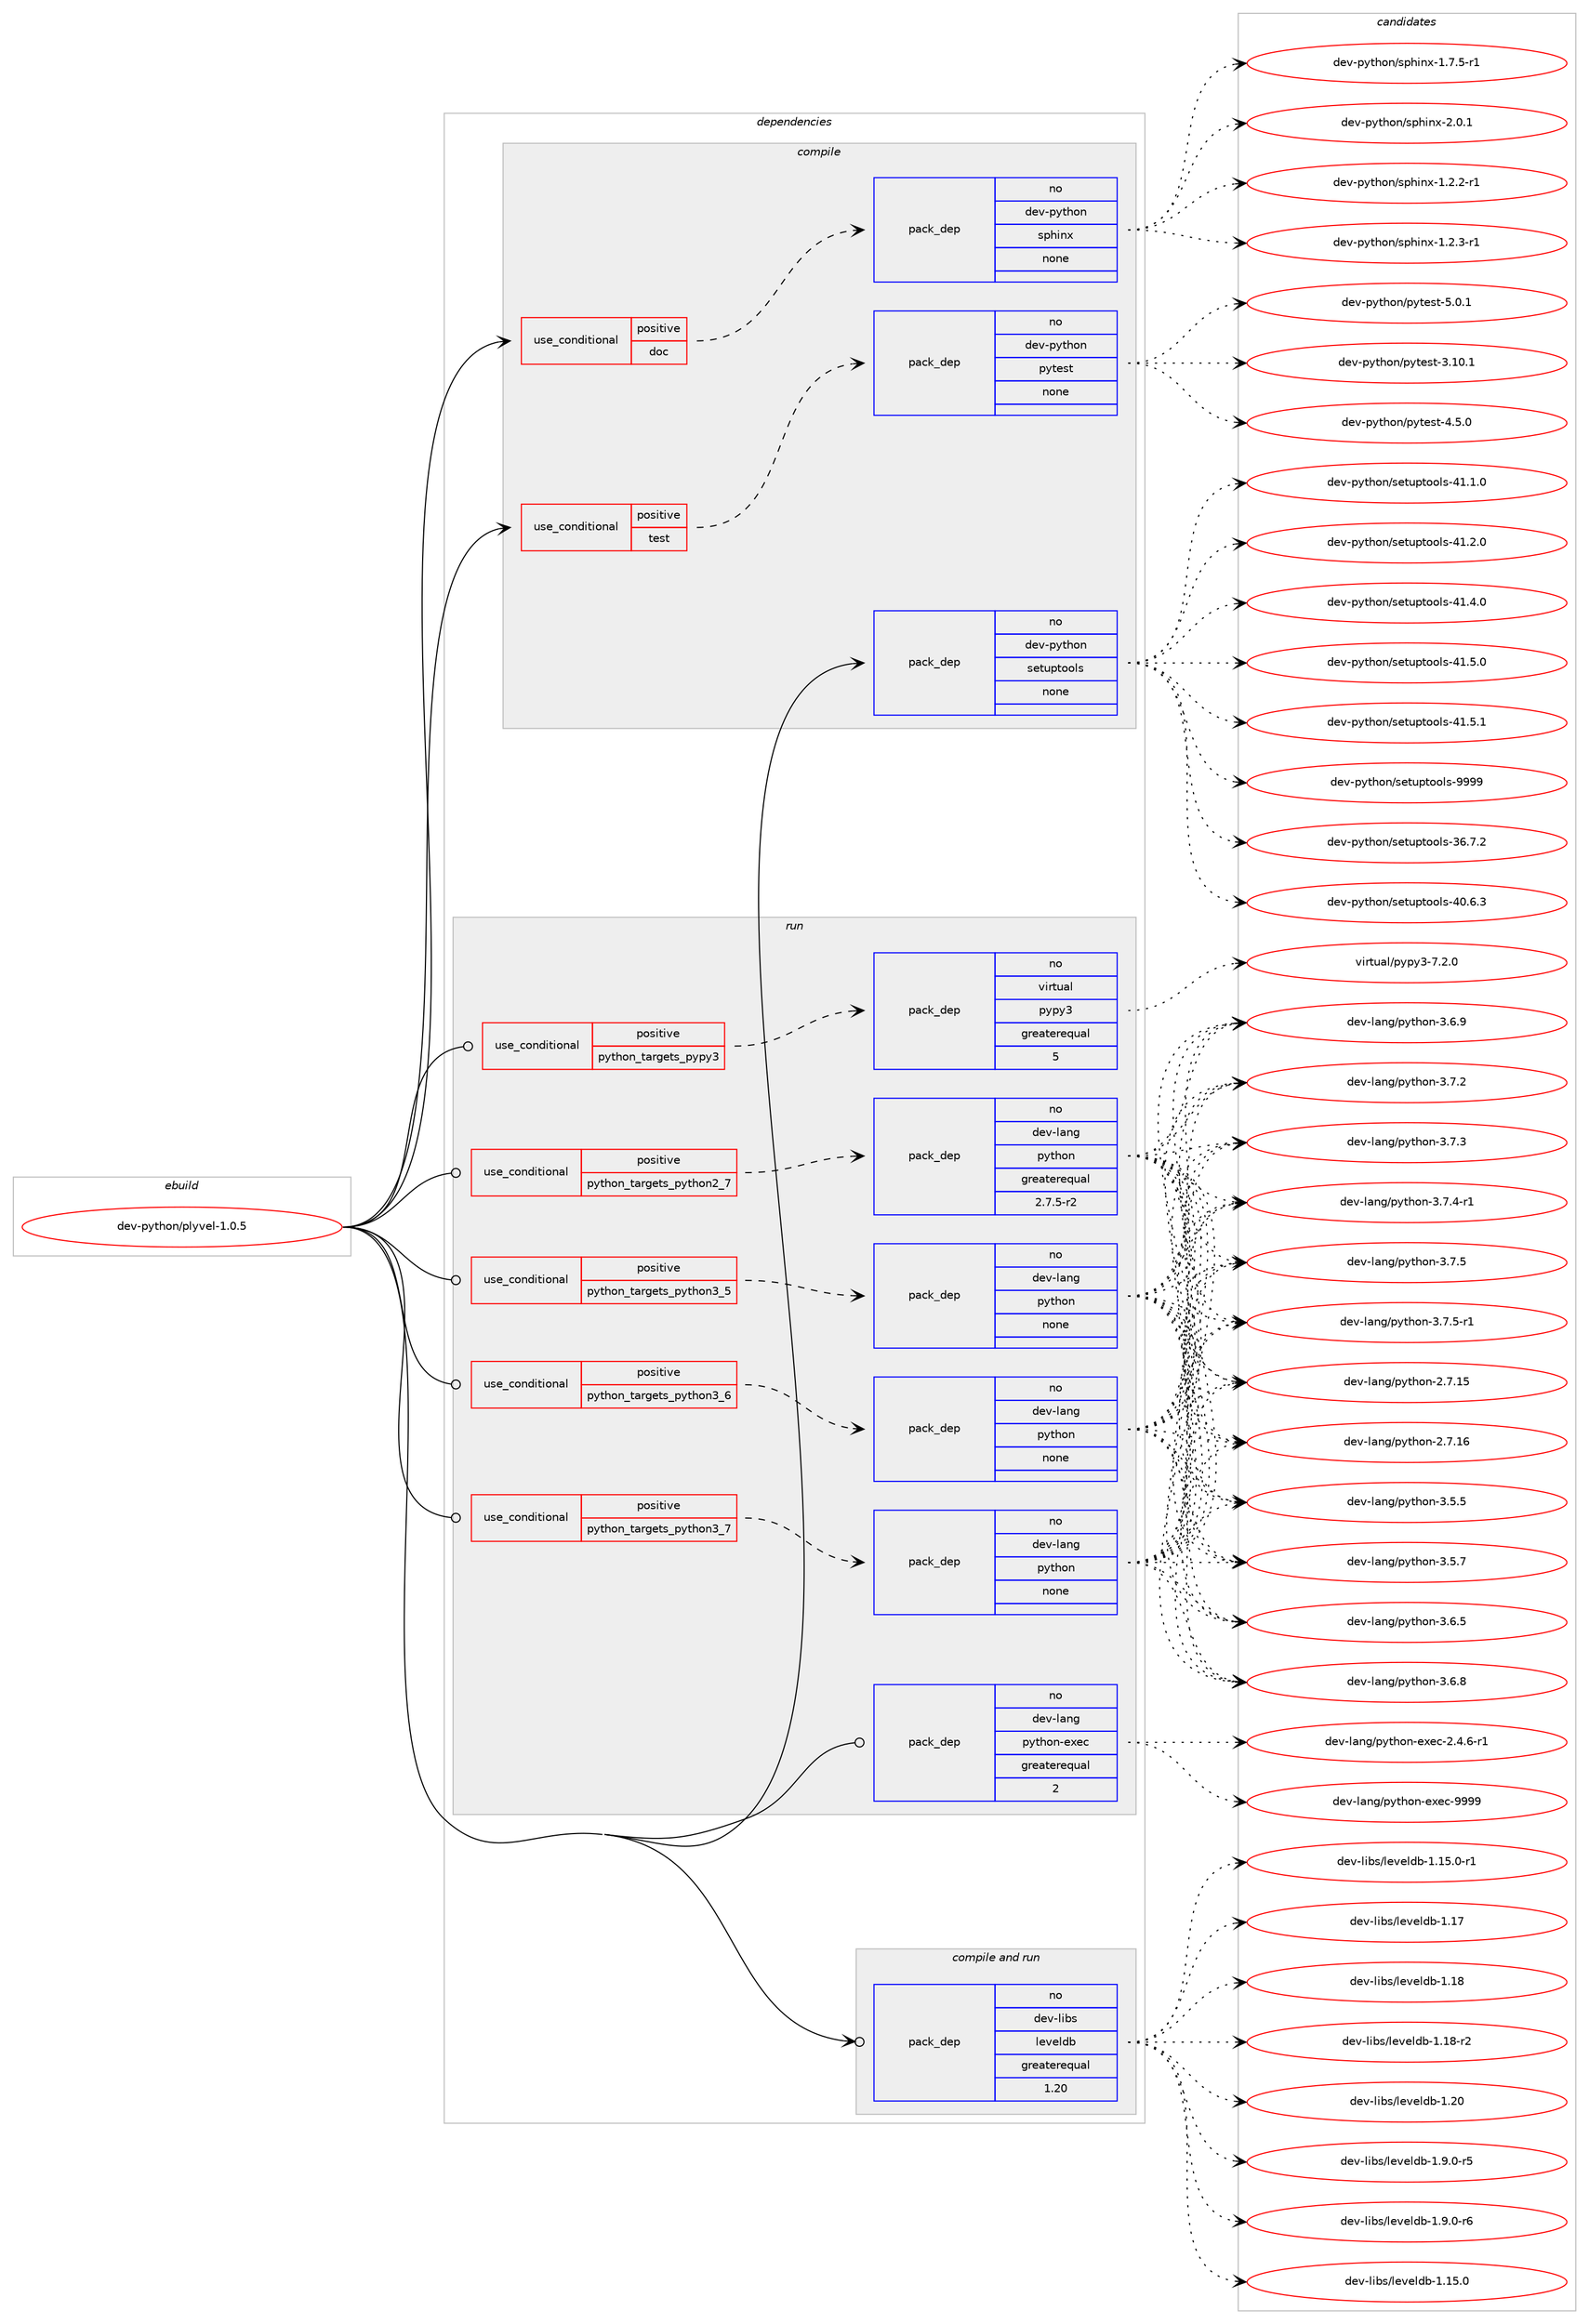 digraph prolog {

# *************
# Graph options
# *************

newrank=true;
concentrate=true;
compound=true;
graph [rankdir=LR,fontname=Helvetica,fontsize=10,ranksep=1.5];#, ranksep=2.5, nodesep=0.2];
edge  [arrowhead=vee];
node  [fontname=Helvetica,fontsize=10];

# **********
# The ebuild
# **********

subgraph cluster_leftcol {
color=gray;
rank=same;
label=<<i>ebuild</i>>;
id [label="dev-python/plyvel-1.0.5", color=red, width=4, href="../dev-python/plyvel-1.0.5.svg"];
}

# ****************
# The dependencies
# ****************

subgraph cluster_midcol {
color=gray;
label=<<i>dependencies</i>>;
subgraph cluster_compile {
fillcolor="#eeeeee";
style=filled;
label=<<i>compile</i>>;
subgraph cond144740 {
dependency622560 [label=<<TABLE BORDER="0" CELLBORDER="1" CELLSPACING="0" CELLPADDING="4"><TR><TD ROWSPAN="3" CELLPADDING="10">use_conditional</TD></TR><TR><TD>positive</TD></TR><TR><TD>doc</TD></TR></TABLE>>, shape=none, color=red];
subgraph pack465980 {
dependency622561 [label=<<TABLE BORDER="0" CELLBORDER="1" CELLSPACING="0" CELLPADDING="4" WIDTH="220"><TR><TD ROWSPAN="6" CELLPADDING="30">pack_dep</TD></TR><TR><TD WIDTH="110">no</TD></TR><TR><TD>dev-python</TD></TR><TR><TD>sphinx</TD></TR><TR><TD>none</TD></TR><TR><TD></TD></TR></TABLE>>, shape=none, color=blue];
}
dependency622560:e -> dependency622561:w [weight=20,style="dashed",arrowhead="vee"];
}
id:e -> dependency622560:w [weight=20,style="solid",arrowhead="vee"];
subgraph cond144741 {
dependency622562 [label=<<TABLE BORDER="0" CELLBORDER="1" CELLSPACING="0" CELLPADDING="4"><TR><TD ROWSPAN="3" CELLPADDING="10">use_conditional</TD></TR><TR><TD>positive</TD></TR><TR><TD>test</TD></TR></TABLE>>, shape=none, color=red];
subgraph pack465981 {
dependency622563 [label=<<TABLE BORDER="0" CELLBORDER="1" CELLSPACING="0" CELLPADDING="4" WIDTH="220"><TR><TD ROWSPAN="6" CELLPADDING="30">pack_dep</TD></TR><TR><TD WIDTH="110">no</TD></TR><TR><TD>dev-python</TD></TR><TR><TD>pytest</TD></TR><TR><TD>none</TD></TR><TR><TD></TD></TR></TABLE>>, shape=none, color=blue];
}
dependency622562:e -> dependency622563:w [weight=20,style="dashed",arrowhead="vee"];
}
id:e -> dependency622562:w [weight=20,style="solid",arrowhead="vee"];
subgraph pack465982 {
dependency622564 [label=<<TABLE BORDER="0" CELLBORDER="1" CELLSPACING="0" CELLPADDING="4" WIDTH="220"><TR><TD ROWSPAN="6" CELLPADDING="30">pack_dep</TD></TR><TR><TD WIDTH="110">no</TD></TR><TR><TD>dev-python</TD></TR><TR><TD>setuptools</TD></TR><TR><TD>none</TD></TR><TR><TD></TD></TR></TABLE>>, shape=none, color=blue];
}
id:e -> dependency622564:w [weight=20,style="solid",arrowhead="vee"];
}
subgraph cluster_compileandrun {
fillcolor="#eeeeee";
style=filled;
label=<<i>compile and run</i>>;
subgraph pack465983 {
dependency622565 [label=<<TABLE BORDER="0" CELLBORDER="1" CELLSPACING="0" CELLPADDING="4" WIDTH="220"><TR><TD ROWSPAN="6" CELLPADDING="30">pack_dep</TD></TR><TR><TD WIDTH="110">no</TD></TR><TR><TD>dev-libs</TD></TR><TR><TD>leveldb</TD></TR><TR><TD>greaterequal</TD></TR><TR><TD>1.20</TD></TR></TABLE>>, shape=none, color=blue];
}
id:e -> dependency622565:w [weight=20,style="solid",arrowhead="odotvee"];
}
subgraph cluster_run {
fillcolor="#eeeeee";
style=filled;
label=<<i>run</i>>;
subgraph cond144742 {
dependency622566 [label=<<TABLE BORDER="0" CELLBORDER="1" CELLSPACING="0" CELLPADDING="4"><TR><TD ROWSPAN="3" CELLPADDING="10">use_conditional</TD></TR><TR><TD>positive</TD></TR><TR><TD>python_targets_pypy3</TD></TR></TABLE>>, shape=none, color=red];
subgraph pack465984 {
dependency622567 [label=<<TABLE BORDER="0" CELLBORDER="1" CELLSPACING="0" CELLPADDING="4" WIDTH="220"><TR><TD ROWSPAN="6" CELLPADDING="30">pack_dep</TD></TR><TR><TD WIDTH="110">no</TD></TR><TR><TD>virtual</TD></TR><TR><TD>pypy3</TD></TR><TR><TD>greaterequal</TD></TR><TR><TD>5</TD></TR></TABLE>>, shape=none, color=blue];
}
dependency622566:e -> dependency622567:w [weight=20,style="dashed",arrowhead="vee"];
}
id:e -> dependency622566:w [weight=20,style="solid",arrowhead="odot"];
subgraph cond144743 {
dependency622568 [label=<<TABLE BORDER="0" CELLBORDER="1" CELLSPACING="0" CELLPADDING="4"><TR><TD ROWSPAN="3" CELLPADDING="10">use_conditional</TD></TR><TR><TD>positive</TD></TR><TR><TD>python_targets_python2_7</TD></TR></TABLE>>, shape=none, color=red];
subgraph pack465985 {
dependency622569 [label=<<TABLE BORDER="0" CELLBORDER="1" CELLSPACING="0" CELLPADDING="4" WIDTH="220"><TR><TD ROWSPAN="6" CELLPADDING="30">pack_dep</TD></TR><TR><TD WIDTH="110">no</TD></TR><TR><TD>dev-lang</TD></TR><TR><TD>python</TD></TR><TR><TD>greaterequal</TD></TR><TR><TD>2.7.5-r2</TD></TR></TABLE>>, shape=none, color=blue];
}
dependency622568:e -> dependency622569:w [weight=20,style="dashed",arrowhead="vee"];
}
id:e -> dependency622568:w [weight=20,style="solid",arrowhead="odot"];
subgraph cond144744 {
dependency622570 [label=<<TABLE BORDER="0" CELLBORDER="1" CELLSPACING="0" CELLPADDING="4"><TR><TD ROWSPAN="3" CELLPADDING="10">use_conditional</TD></TR><TR><TD>positive</TD></TR><TR><TD>python_targets_python3_5</TD></TR></TABLE>>, shape=none, color=red];
subgraph pack465986 {
dependency622571 [label=<<TABLE BORDER="0" CELLBORDER="1" CELLSPACING="0" CELLPADDING="4" WIDTH="220"><TR><TD ROWSPAN="6" CELLPADDING="30">pack_dep</TD></TR><TR><TD WIDTH="110">no</TD></TR><TR><TD>dev-lang</TD></TR><TR><TD>python</TD></TR><TR><TD>none</TD></TR><TR><TD></TD></TR></TABLE>>, shape=none, color=blue];
}
dependency622570:e -> dependency622571:w [weight=20,style="dashed",arrowhead="vee"];
}
id:e -> dependency622570:w [weight=20,style="solid",arrowhead="odot"];
subgraph cond144745 {
dependency622572 [label=<<TABLE BORDER="0" CELLBORDER="1" CELLSPACING="0" CELLPADDING="4"><TR><TD ROWSPAN="3" CELLPADDING="10">use_conditional</TD></TR><TR><TD>positive</TD></TR><TR><TD>python_targets_python3_6</TD></TR></TABLE>>, shape=none, color=red];
subgraph pack465987 {
dependency622573 [label=<<TABLE BORDER="0" CELLBORDER="1" CELLSPACING="0" CELLPADDING="4" WIDTH="220"><TR><TD ROWSPAN="6" CELLPADDING="30">pack_dep</TD></TR><TR><TD WIDTH="110">no</TD></TR><TR><TD>dev-lang</TD></TR><TR><TD>python</TD></TR><TR><TD>none</TD></TR><TR><TD></TD></TR></TABLE>>, shape=none, color=blue];
}
dependency622572:e -> dependency622573:w [weight=20,style="dashed",arrowhead="vee"];
}
id:e -> dependency622572:w [weight=20,style="solid",arrowhead="odot"];
subgraph cond144746 {
dependency622574 [label=<<TABLE BORDER="0" CELLBORDER="1" CELLSPACING="0" CELLPADDING="4"><TR><TD ROWSPAN="3" CELLPADDING="10">use_conditional</TD></TR><TR><TD>positive</TD></TR><TR><TD>python_targets_python3_7</TD></TR></TABLE>>, shape=none, color=red];
subgraph pack465988 {
dependency622575 [label=<<TABLE BORDER="0" CELLBORDER="1" CELLSPACING="0" CELLPADDING="4" WIDTH="220"><TR><TD ROWSPAN="6" CELLPADDING="30">pack_dep</TD></TR><TR><TD WIDTH="110">no</TD></TR><TR><TD>dev-lang</TD></TR><TR><TD>python</TD></TR><TR><TD>none</TD></TR><TR><TD></TD></TR></TABLE>>, shape=none, color=blue];
}
dependency622574:e -> dependency622575:w [weight=20,style="dashed",arrowhead="vee"];
}
id:e -> dependency622574:w [weight=20,style="solid",arrowhead="odot"];
subgraph pack465989 {
dependency622576 [label=<<TABLE BORDER="0" CELLBORDER="1" CELLSPACING="0" CELLPADDING="4" WIDTH="220"><TR><TD ROWSPAN="6" CELLPADDING="30">pack_dep</TD></TR><TR><TD WIDTH="110">no</TD></TR><TR><TD>dev-lang</TD></TR><TR><TD>python-exec</TD></TR><TR><TD>greaterequal</TD></TR><TR><TD>2</TD></TR></TABLE>>, shape=none, color=blue];
}
id:e -> dependency622576:w [weight=20,style="solid",arrowhead="odot"];
}
}

# **************
# The candidates
# **************

subgraph cluster_choices {
rank=same;
color=gray;
label=<<i>candidates</i>>;

subgraph choice465980 {
color=black;
nodesep=1;
choice10010111845112121116104111110471151121041051101204549465046504511449 [label="dev-python/sphinx-1.2.2-r1", color=red, width=4,href="../dev-python/sphinx-1.2.2-r1.svg"];
choice10010111845112121116104111110471151121041051101204549465046514511449 [label="dev-python/sphinx-1.2.3-r1", color=red, width=4,href="../dev-python/sphinx-1.2.3-r1.svg"];
choice10010111845112121116104111110471151121041051101204549465546534511449 [label="dev-python/sphinx-1.7.5-r1", color=red, width=4,href="../dev-python/sphinx-1.7.5-r1.svg"];
choice1001011184511212111610411111047115112104105110120455046484649 [label="dev-python/sphinx-2.0.1", color=red, width=4,href="../dev-python/sphinx-2.0.1.svg"];
dependency622561:e -> choice10010111845112121116104111110471151121041051101204549465046504511449:w [style=dotted,weight="100"];
dependency622561:e -> choice10010111845112121116104111110471151121041051101204549465046514511449:w [style=dotted,weight="100"];
dependency622561:e -> choice10010111845112121116104111110471151121041051101204549465546534511449:w [style=dotted,weight="100"];
dependency622561:e -> choice1001011184511212111610411111047115112104105110120455046484649:w [style=dotted,weight="100"];
}
subgraph choice465981 {
color=black;
nodesep=1;
choice100101118451121211161041111104711212111610111511645514649484649 [label="dev-python/pytest-3.10.1", color=red, width=4,href="../dev-python/pytest-3.10.1.svg"];
choice1001011184511212111610411111047112121116101115116455246534648 [label="dev-python/pytest-4.5.0", color=red, width=4,href="../dev-python/pytest-4.5.0.svg"];
choice1001011184511212111610411111047112121116101115116455346484649 [label="dev-python/pytest-5.0.1", color=red, width=4,href="../dev-python/pytest-5.0.1.svg"];
dependency622563:e -> choice100101118451121211161041111104711212111610111511645514649484649:w [style=dotted,weight="100"];
dependency622563:e -> choice1001011184511212111610411111047112121116101115116455246534648:w [style=dotted,weight="100"];
dependency622563:e -> choice1001011184511212111610411111047112121116101115116455346484649:w [style=dotted,weight="100"];
}
subgraph choice465982 {
color=black;
nodesep=1;
choice100101118451121211161041111104711510111611711211611111110811545515446554650 [label="dev-python/setuptools-36.7.2", color=red, width=4,href="../dev-python/setuptools-36.7.2.svg"];
choice100101118451121211161041111104711510111611711211611111110811545524846544651 [label="dev-python/setuptools-40.6.3", color=red, width=4,href="../dev-python/setuptools-40.6.3.svg"];
choice100101118451121211161041111104711510111611711211611111110811545524946494648 [label="dev-python/setuptools-41.1.0", color=red, width=4,href="../dev-python/setuptools-41.1.0.svg"];
choice100101118451121211161041111104711510111611711211611111110811545524946504648 [label="dev-python/setuptools-41.2.0", color=red, width=4,href="../dev-python/setuptools-41.2.0.svg"];
choice100101118451121211161041111104711510111611711211611111110811545524946524648 [label="dev-python/setuptools-41.4.0", color=red, width=4,href="../dev-python/setuptools-41.4.0.svg"];
choice100101118451121211161041111104711510111611711211611111110811545524946534648 [label="dev-python/setuptools-41.5.0", color=red, width=4,href="../dev-python/setuptools-41.5.0.svg"];
choice100101118451121211161041111104711510111611711211611111110811545524946534649 [label="dev-python/setuptools-41.5.1", color=red, width=4,href="../dev-python/setuptools-41.5.1.svg"];
choice10010111845112121116104111110471151011161171121161111111081154557575757 [label="dev-python/setuptools-9999", color=red, width=4,href="../dev-python/setuptools-9999.svg"];
dependency622564:e -> choice100101118451121211161041111104711510111611711211611111110811545515446554650:w [style=dotted,weight="100"];
dependency622564:e -> choice100101118451121211161041111104711510111611711211611111110811545524846544651:w [style=dotted,weight="100"];
dependency622564:e -> choice100101118451121211161041111104711510111611711211611111110811545524946494648:w [style=dotted,weight="100"];
dependency622564:e -> choice100101118451121211161041111104711510111611711211611111110811545524946504648:w [style=dotted,weight="100"];
dependency622564:e -> choice100101118451121211161041111104711510111611711211611111110811545524946524648:w [style=dotted,weight="100"];
dependency622564:e -> choice100101118451121211161041111104711510111611711211611111110811545524946534648:w [style=dotted,weight="100"];
dependency622564:e -> choice100101118451121211161041111104711510111611711211611111110811545524946534649:w [style=dotted,weight="100"];
dependency622564:e -> choice10010111845112121116104111110471151011161171121161111111081154557575757:w [style=dotted,weight="100"];
}
subgraph choice465983 {
color=black;
nodesep=1;
choice1001011184510810598115471081011181011081009845494649534648 [label="dev-libs/leveldb-1.15.0", color=red, width=4,href="../dev-libs/leveldb-1.15.0.svg"];
choice10010111845108105981154710810111810110810098454946495346484511449 [label="dev-libs/leveldb-1.15.0-r1", color=red, width=4,href="../dev-libs/leveldb-1.15.0-r1.svg"];
choice100101118451081059811547108101118101108100984549464955 [label="dev-libs/leveldb-1.17", color=red, width=4,href="../dev-libs/leveldb-1.17.svg"];
choice100101118451081059811547108101118101108100984549464956 [label="dev-libs/leveldb-1.18", color=red, width=4,href="../dev-libs/leveldb-1.18.svg"];
choice1001011184510810598115471081011181011081009845494649564511450 [label="dev-libs/leveldb-1.18-r2", color=red, width=4,href="../dev-libs/leveldb-1.18-r2.svg"];
choice100101118451081059811547108101118101108100984549465048 [label="dev-libs/leveldb-1.20", color=red, width=4,href="../dev-libs/leveldb-1.20.svg"];
choice100101118451081059811547108101118101108100984549465746484511453 [label="dev-libs/leveldb-1.9.0-r5", color=red, width=4,href="../dev-libs/leveldb-1.9.0-r5.svg"];
choice100101118451081059811547108101118101108100984549465746484511454 [label="dev-libs/leveldb-1.9.0-r6", color=red, width=4,href="../dev-libs/leveldb-1.9.0-r6.svg"];
dependency622565:e -> choice1001011184510810598115471081011181011081009845494649534648:w [style=dotted,weight="100"];
dependency622565:e -> choice10010111845108105981154710810111810110810098454946495346484511449:w [style=dotted,weight="100"];
dependency622565:e -> choice100101118451081059811547108101118101108100984549464955:w [style=dotted,weight="100"];
dependency622565:e -> choice100101118451081059811547108101118101108100984549464956:w [style=dotted,weight="100"];
dependency622565:e -> choice1001011184510810598115471081011181011081009845494649564511450:w [style=dotted,weight="100"];
dependency622565:e -> choice100101118451081059811547108101118101108100984549465048:w [style=dotted,weight="100"];
dependency622565:e -> choice100101118451081059811547108101118101108100984549465746484511453:w [style=dotted,weight="100"];
dependency622565:e -> choice100101118451081059811547108101118101108100984549465746484511454:w [style=dotted,weight="100"];
}
subgraph choice465984 {
color=black;
nodesep=1;
choice118105114116117971084711212111212151455546504648 [label="virtual/pypy3-7.2.0", color=red, width=4,href="../virtual/pypy3-7.2.0.svg"];
dependency622567:e -> choice118105114116117971084711212111212151455546504648:w [style=dotted,weight="100"];
}
subgraph choice465985 {
color=black;
nodesep=1;
choice10010111845108971101034711212111610411111045504655464953 [label="dev-lang/python-2.7.15", color=red, width=4,href="../dev-lang/python-2.7.15.svg"];
choice10010111845108971101034711212111610411111045504655464954 [label="dev-lang/python-2.7.16", color=red, width=4,href="../dev-lang/python-2.7.16.svg"];
choice100101118451089711010347112121116104111110455146534653 [label="dev-lang/python-3.5.5", color=red, width=4,href="../dev-lang/python-3.5.5.svg"];
choice100101118451089711010347112121116104111110455146534655 [label="dev-lang/python-3.5.7", color=red, width=4,href="../dev-lang/python-3.5.7.svg"];
choice100101118451089711010347112121116104111110455146544653 [label="dev-lang/python-3.6.5", color=red, width=4,href="../dev-lang/python-3.6.5.svg"];
choice100101118451089711010347112121116104111110455146544656 [label="dev-lang/python-3.6.8", color=red, width=4,href="../dev-lang/python-3.6.8.svg"];
choice100101118451089711010347112121116104111110455146544657 [label="dev-lang/python-3.6.9", color=red, width=4,href="../dev-lang/python-3.6.9.svg"];
choice100101118451089711010347112121116104111110455146554650 [label="dev-lang/python-3.7.2", color=red, width=4,href="../dev-lang/python-3.7.2.svg"];
choice100101118451089711010347112121116104111110455146554651 [label="dev-lang/python-3.7.3", color=red, width=4,href="../dev-lang/python-3.7.3.svg"];
choice1001011184510897110103471121211161041111104551465546524511449 [label="dev-lang/python-3.7.4-r1", color=red, width=4,href="../dev-lang/python-3.7.4-r1.svg"];
choice100101118451089711010347112121116104111110455146554653 [label="dev-lang/python-3.7.5", color=red, width=4,href="../dev-lang/python-3.7.5.svg"];
choice1001011184510897110103471121211161041111104551465546534511449 [label="dev-lang/python-3.7.5-r1", color=red, width=4,href="../dev-lang/python-3.7.5-r1.svg"];
dependency622569:e -> choice10010111845108971101034711212111610411111045504655464953:w [style=dotted,weight="100"];
dependency622569:e -> choice10010111845108971101034711212111610411111045504655464954:w [style=dotted,weight="100"];
dependency622569:e -> choice100101118451089711010347112121116104111110455146534653:w [style=dotted,weight="100"];
dependency622569:e -> choice100101118451089711010347112121116104111110455146534655:w [style=dotted,weight="100"];
dependency622569:e -> choice100101118451089711010347112121116104111110455146544653:w [style=dotted,weight="100"];
dependency622569:e -> choice100101118451089711010347112121116104111110455146544656:w [style=dotted,weight="100"];
dependency622569:e -> choice100101118451089711010347112121116104111110455146544657:w [style=dotted,weight="100"];
dependency622569:e -> choice100101118451089711010347112121116104111110455146554650:w [style=dotted,weight="100"];
dependency622569:e -> choice100101118451089711010347112121116104111110455146554651:w [style=dotted,weight="100"];
dependency622569:e -> choice1001011184510897110103471121211161041111104551465546524511449:w [style=dotted,weight="100"];
dependency622569:e -> choice100101118451089711010347112121116104111110455146554653:w [style=dotted,weight="100"];
dependency622569:e -> choice1001011184510897110103471121211161041111104551465546534511449:w [style=dotted,weight="100"];
}
subgraph choice465986 {
color=black;
nodesep=1;
choice10010111845108971101034711212111610411111045504655464953 [label="dev-lang/python-2.7.15", color=red, width=4,href="../dev-lang/python-2.7.15.svg"];
choice10010111845108971101034711212111610411111045504655464954 [label="dev-lang/python-2.7.16", color=red, width=4,href="../dev-lang/python-2.7.16.svg"];
choice100101118451089711010347112121116104111110455146534653 [label="dev-lang/python-3.5.5", color=red, width=4,href="../dev-lang/python-3.5.5.svg"];
choice100101118451089711010347112121116104111110455146534655 [label="dev-lang/python-3.5.7", color=red, width=4,href="../dev-lang/python-3.5.7.svg"];
choice100101118451089711010347112121116104111110455146544653 [label="dev-lang/python-3.6.5", color=red, width=4,href="../dev-lang/python-3.6.5.svg"];
choice100101118451089711010347112121116104111110455146544656 [label="dev-lang/python-3.6.8", color=red, width=4,href="../dev-lang/python-3.6.8.svg"];
choice100101118451089711010347112121116104111110455146544657 [label="dev-lang/python-3.6.9", color=red, width=4,href="../dev-lang/python-3.6.9.svg"];
choice100101118451089711010347112121116104111110455146554650 [label="dev-lang/python-3.7.2", color=red, width=4,href="../dev-lang/python-3.7.2.svg"];
choice100101118451089711010347112121116104111110455146554651 [label="dev-lang/python-3.7.3", color=red, width=4,href="../dev-lang/python-3.7.3.svg"];
choice1001011184510897110103471121211161041111104551465546524511449 [label="dev-lang/python-3.7.4-r1", color=red, width=4,href="../dev-lang/python-3.7.4-r1.svg"];
choice100101118451089711010347112121116104111110455146554653 [label="dev-lang/python-3.7.5", color=red, width=4,href="../dev-lang/python-3.7.5.svg"];
choice1001011184510897110103471121211161041111104551465546534511449 [label="dev-lang/python-3.7.5-r1", color=red, width=4,href="../dev-lang/python-3.7.5-r1.svg"];
dependency622571:e -> choice10010111845108971101034711212111610411111045504655464953:w [style=dotted,weight="100"];
dependency622571:e -> choice10010111845108971101034711212111610411111045504655464954:w [style=dotted,weight="100"];
dependency622571:e -> choice100101118451089711010347112121116104111110455146534653:w [style=dotted,weight="100"];
dependency622571:e -> choice100101118451089711010347112121116104111110455146534655:w [style=dotted,weight="100"];
dependency622571:e -> choice100101118451089711010347112121116104111110455146544653:w [style=dotted,weight="100"];
dependency622571:e -> choice100101118451089711010347112121116104111110455146544656:w [style=dotted,weight="100"];
dependency622571:e -> choice100101118451089711010347112121116104111110455146544657:w [style=dotted,weight="100"];
dependency622571:e -> choice100101118451089711010347112121116104111110455146554650:w [style=dotted,weight="100"];
dependency622571:e -> choice100101118451089711010347112121116104111110455146554651:w [style=dotted,weight="100"];
dependency622571:e -> choice1001011184510897110103471121211161041111104551465546524511449:w [style=dotted,weight="100"];
dependency622571:e -> choice100101118451089711010347112121116104111110455146554653:w [style=dotted,weight="100"];
dependency622571:e -> choice1001011184510897110103471121211161041111104551465546534511449:w [style=dotted,weight="100"];
}
subgraph choice465987 {
color=black;
nodesep=1;
choice10010111845108971101034711212111610411111045504655464953 [label="dev-lang/python-2.7.15", color=red, width=4,href="../dev-lang/python-2.7.15.svg"];
choice10010111845108971101034711212111610411111045504655464954 [label="dev-lang/python-2.7.16", color=red, width=4,href="../dev-lang/python-2.7.16.svg"];
choice100101118451089711010347112121116104111110455146534653 [label="dev-lang/python-3.5.5", color=red, width=4,href="../dev-lang/python-3.5.5.svg"];
choice100101118451089711010347112121116104111110455146534655 [label="dev-lang/python-3.5.7", color=red, width=4,href="../dev-lang/python-3.5.7.svg"];
choice100101118451089711010347112121116104111110455146544653 [label="dev-lang/python-3.6.5", color=red, width=4,href="../dev-lang/python-3.6.5.svg"];
choice100101118451089711010347112121116104111110455146544656 [label="dev-lang/python-3.6.8", color=red, width=4,href="../dev-lang/python-3.6.8.svg"];
choice100101118451089711010347112121116104111110455146544657 [label="dev-lang/python-3.6.9", color=red, width=4,href="../dev-lang/python-3.6.9.svg"];
choice100101118451089711010347112121116104111110455146554650 [label="dev-lang/python-3.7.2", color=red, width=4,href="../dev-lang/python-3.7.2.svg"];
choice100101118451089711010347112121116104111110455146554651 [label="dev-lang/python-3.7.3", color=red, width=4,href="../dev-lang/python-3.7.3.svg"];
choice1001011184510897110103471121211161041111104551465546524511449 [label="dev-lang/python-3.7.4-r1", color=red, width=4,href="../dev-lang/python-3.7.4-r1.svg"];
choice100101118451089711010347112121116104111110455146554653 [label="dev-lang/python-3.7.5", color=red, width=4,href="../dev-lang/python-3.7.5.svg"];
choice1001011184510897110103471121211161041111104551465546534511449 [label="dev-lang/python-3.7.5-r1", color=red, width=4,href="../dev-lang/python-3.7.5-r1.svg"];
dependency622573:e -> choice10010111845108971101034711212111610411111045504655464953:w [style=dotted,weight="100"];
dependency622573:e -> choice10010111845108971101034711212111610411111045504655464954:w [style=dotted,weight="100"];
dependency622573:e -> choice100101118451089711010347112121116104111110455146534653:w [style=dotted,weight="100"];
dependency622573:e -> choice100101118451089711010347112121116104111110455146534655:w [style=dotted,weight="100"];
dependency622573:e -> choice100101118451089711010347112121116104111110455146544653:w [style=dotted,weight="100"];
dependency622573:e -> choice100101118451089711010347112121116104111110455146544656:w [style=dotted,weight="100"];
dependency622573:e -> choice100101118451089711010347112121116104111110455146544657:w [style=dotted,weight="100"];
dependency622573:e -> choice100101118451089711010347112121116104111110455146554650:w [style=dotted,weight="100"];
dependency622573:e -> choice100101118451089711010347112121116104111110455146554651:w [style=dotted,weight="100"];
dependency622573:e -> choice1001011184510897110103471121211161041111104551465546524511449:w [style=dotted,weight="100"];
dependency622573:e -> choice100101118451089711010347112121116104111110455146554653:w [style=dotted,weight="100"];
dependency622573:e -> choice1001011184510897110103471121211161041111104551465546534511449:w [style=dotted,weight="100"];
}
subgraph choice465988 {
color=black;
nodesep=1;
choice10010111845108971101034711212111610411111045504655464953 [label="dev-lang/python-2.7.15", color=red, width=4,href="../dev-lang/python-2.7.15.svg"];
choice10010111845108971101034711212111610411111045504655464954 [label="dev-lang/python-2.7.16", color=red, width=4,href="../dev-lang/python-2.7.16.svg"];
choice100101118451089711010347112121116104111110455146534653 [label="dev-lang/python-3.5.5", color=red, width=4,href="../dev-lang/python-3.5.5.svg"];
choice100101118451089711010347112121116104111110455146534655 [label="dev-lang/python-3.5.7", color=red, width=4,href="../dev-lang/python-3.5.7.svg"];
choice100101118451089711010347112121116104111110455146544653 [label="dev-lang/python-3.6.5", color=red, width=4,href="../dev-lang/python-3.6.5.svg"];
choice100101118451089711010347112121116104111110455146544656 [label="dev-lang/python-3.6.8", color=red, width=4,href="../dev-lang/python-3.6.8.svg"];
choice100101118451089711010347112121116104111110455146544657 [label="dev-lang/python-3.6.9", color=red, width=4,href="../dev-lang/python-3.6.9.svg"];
choice100101118451089711010347112121116104111110455146554650 [label="dev-lang/python-3.7.2", color=red, width=4,href="../dev-lang/python-3.7.2.svg"];
choice100101118451089711010347112121116104111110455146554651 [label="dev-lang/python-3.7.3", color=red, width=4,href="../dev-lang/python-3.7.3.svg"];
choice1001011184510897110103471121211161041111104551465546524511449 [label="dev-lang/python-3.7.4-r1", color=red, width=4,href="../dev-lang/python-3.7.4-r1.svg"];
choice100101118451089711010347112121116104111110455146554653 [label="dev-lang/python-3.7.5", color=red, width=4,href="../dev-lang/python-3.7.5.svg"];
choice1001011184510897110103471121211161041111104551465546534511449 [label="dev-lang/python-3.7.5-r1", color=red, width=4,href="../dev-lang/python-3.7.5-r1.svg"];
dependency622575:e -> choice10010111845108971101034711212111610411111045504655464953:w [style=dotted,weight="100"];
dependency622575:e -> choice10010111845108971101034711212111610411111045504655464954:w [style=dotted,weight="100"];
dependency622575:e -> choice100101118451089711010347112121116104111110455146534653:w [style=dotted,weight="100"];
dependency622575:e -> choice100101118451089711010347112121116104111110455146534655:w [style=dotted,weight="100"];
dependency622575:e -> choice100101118451089711010347112121116104111110455146544653:w [style=dotted,weight="100"];
dependency622575:e -> choice100101118451089711010347112121116104111110455146544656:w [style=dotted,weight="100"];
dependency622575:e -> choice100101118451089711010347112121116104111110455146544657:w [style=dotted,weight="100"];
dependency622575:e -> choice100101118451089711010347112121116104111110455146554650:w [style=dotted,weight="100"];
dependency622575:e -> choice100101118451089711010347112121116104111110455146554651:w [style=dotted,weight="100"];
dependency622575:e -> choice1001011184510897110103471121211161041111104551465546524511449:w [style=dotted,weight="100"];
dependency622575:e -> choice100101118451089711010347112121116104111110455146554653:w [style=dotted,weight="100"];
dependency622575:e -> choice1001011184510897110103471121211161041111104551465546534511449:w [style=dotted,weight="100"];
}
subgraph choice465989 {
color=black;
nodesep=1;
choice10010111845108971101034711212111610411111045101120101994550465246544511449 [label="dev-lang/python-exec-2.4.6-r1", color=red, width=4,href="../dev-lang/python-exec-2.4.6-r1.svg"];
choice10010111845108971101034711212111610411111045101120101994557575757 [label="dev-lang/python-exec-9999", color=red, width=4,href="../dev-lang/python-exec-9999.svg"];
dependency622576:e -> choice10010111845108971101034711212111610411111045101120101994550465246544511449:w [style=dotted,weight="100"];
dependency622576:e -> choice10010111845108971101034711212111610411111045101120101994557575757:w [style=dotted,weight="100"];
}
}

}

